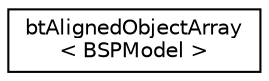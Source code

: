 digraph "Graphical Class Hierarchy"
{
  edge [fontname="Helvetica",fontsize="10",labelfontname="Helvetica",labelfontsize="10"];
  node [fontname="Helvetica",fontsize="10",shape=record];
  rankdir="LR";
  Node1 [label="btAlignedObjectArray\l\< BSPModel \>",height=0.2,width=0.4,color="black", fillcolor="white", style="filled",URL="$classbt_aligned_object_array.html"];
}
